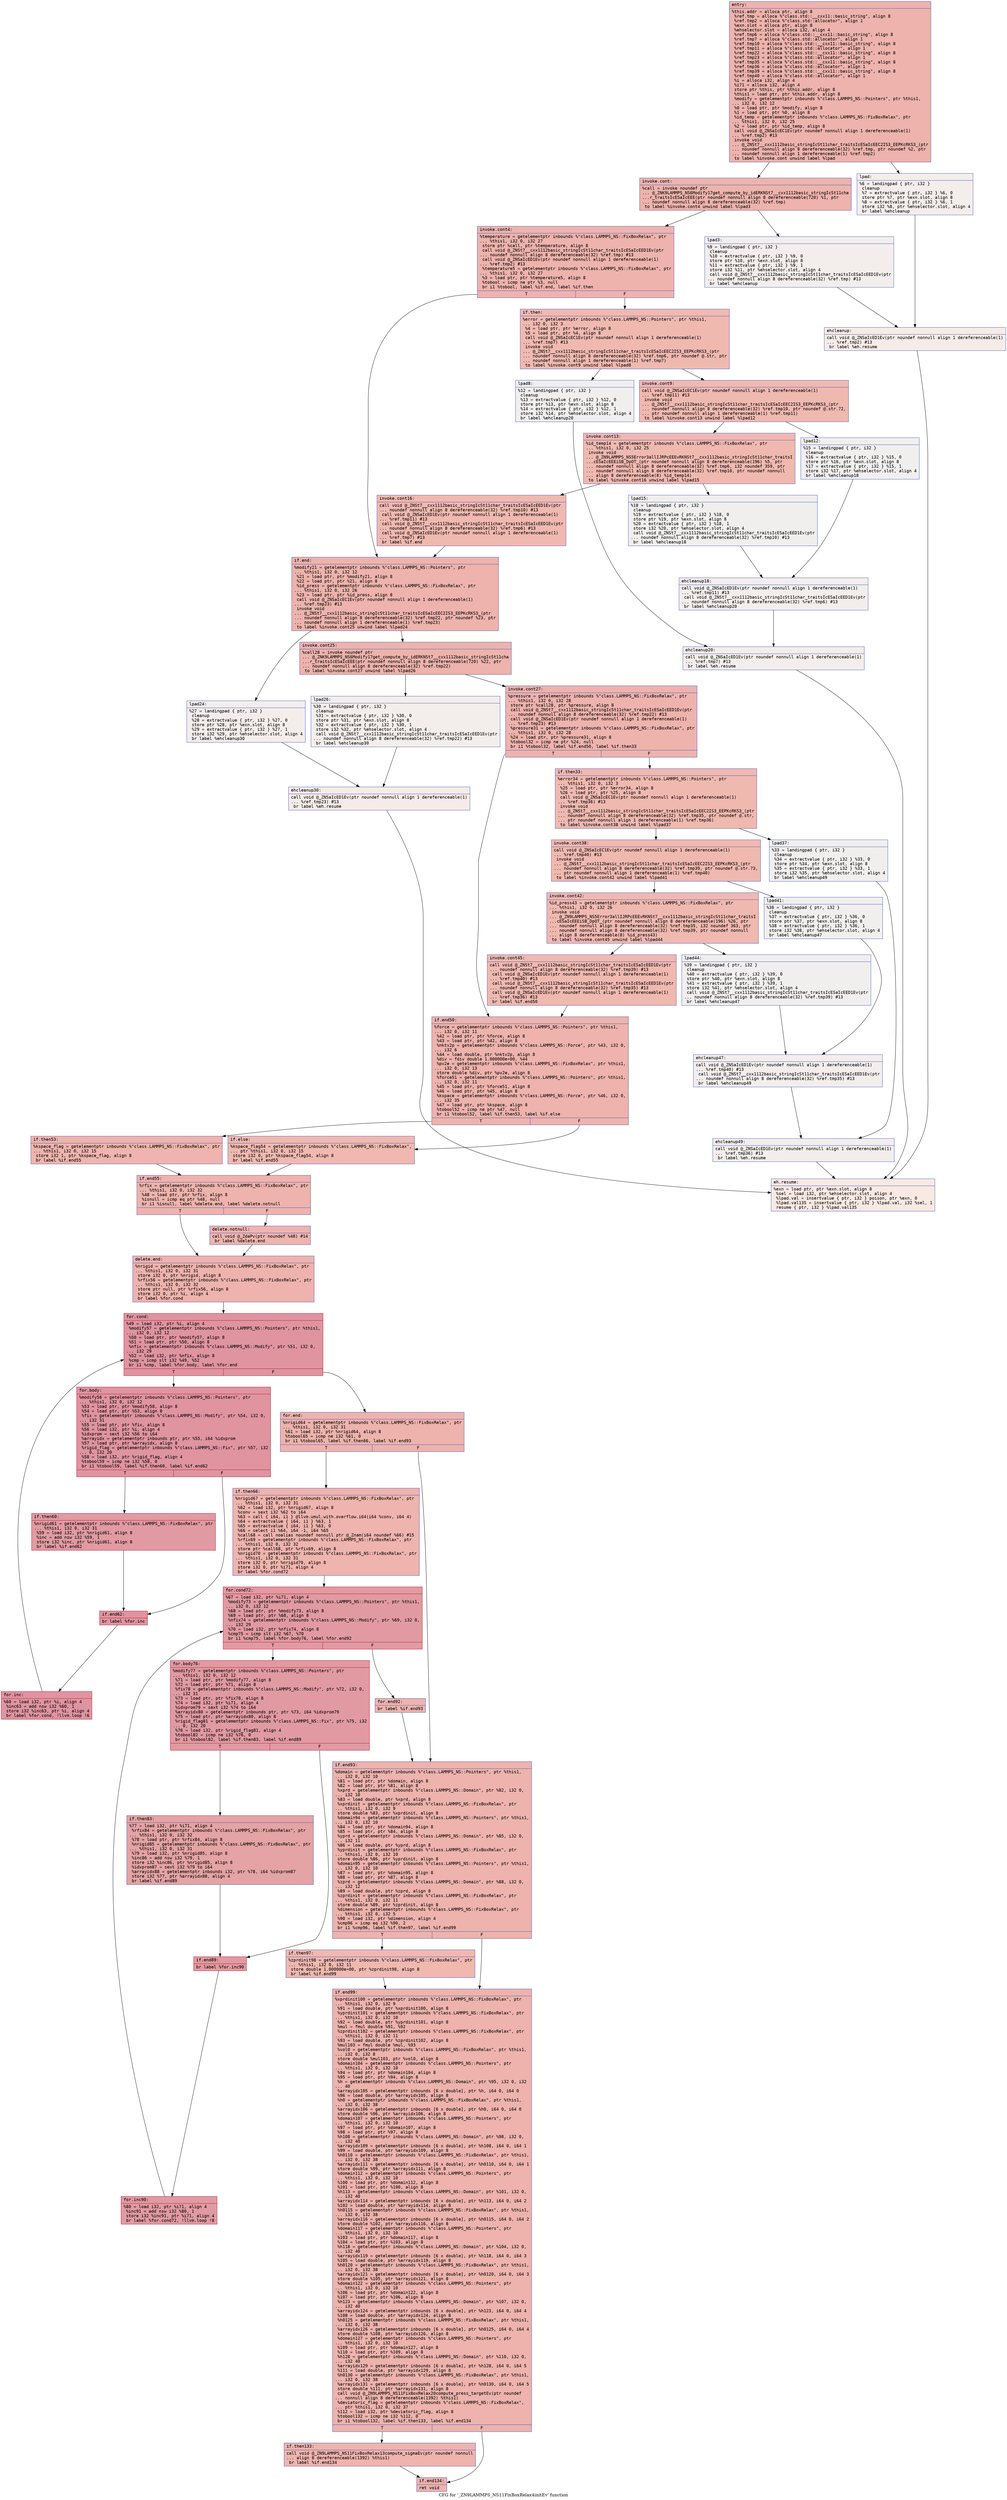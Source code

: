 digraph "CFG for '_ZN9LAMMPS_NS11FixBoxRelax4initEv' function" {
	label="CFG for '_ZN9LAMMPS_NS11FixBoxRelax4initEv' function";

	Node0x55810d7b2be0 [shape=record,color="#3d50c3ff", style=filled, fillcolor="#d6524470" fontname="Courier",label="{entry:\l|  %this.addr = alloca ptr, align 8\l  %ref.tmp = alloca %\"class.std::__cxx11::basic_string\", align 8\l  %ref.tmp2 = alloca %\"class.std::allocator\", align 1\l  %exn.slot = alloca ptr, align 8\l  %ehselector.slot = alloca i32, align 4\l  %ref.tmp6 = alloca %\"class.std::__cxx11::basic_string\", align 8\l  %ref.tmp7 = alloca %\"class.std::allocator\", align 1\l  %ref.tmp10 = alloca %\"class.std::__cxx11::basic_string\", align 8\l  %ref.tmp11 = alloca %\"class.std::allocator\", align 1\l  %ref.tmp22 = alloca %\"class.std::__cxx11::basic_string\", align 8\l  %ref.tmp23 = alloca %\"class.std::allocator\", align 1\l  %ref.tmp35 = alloca %\"class.std::__cxx11::basic_string\", align 8\l  %ref.tmp36 = alloca %\"class.std::allocator\", align 1\l  %ref.tmp39 = alloca %\"class.std::__cxx11::basic_string\", align 8\l  %ref.tmp40 = alloca %\"class.std::allocator\", align 1\l  %i = alloca i32, align 4\l  %i71 = alloca i32, align 4\l  store ptr %this, ptr %this.addr, align 8\l  %this1 = load ptr, ptr %this.addr, align 8\l  %modify = getelementptr inbounds %\"class.LAMMPS_NS::Pointers\", ptr %this1,\l... i32 0, i32 12\l  %0 = load ptr, ptr %modify, align 8\l  %1 = load ptr, ptr %0, align 8\l  %id_temp = getelementptr inbounds %\"class.LAMMPS_NS::FixBoxRelax\", ptr\l... %this1, i32 0, i32 25\l  %2 = load ptr, ptr %id_temp, align 8\l  call void @_ZNSaIcEC1Ev(ptr noundef nonnull align 1 dereferenceable(1)\l... %ref.tmp2) #13\l  invoke void\l... @_ZNSt7__cxx1112basic_stringIcSt11char_traitsIcESaIcEEC2IS3_EEPKcRKS3_(ptr\l... noundef nonnull align 8 dereferenceable(32) %ref.tmp, ptr noundef %2, ptr\l... noundef nonnull align 1 dereferenceable(1) %ref.tmp2)\l          to label %invoke.cont unwind label %lpad\l}"];
	Node0x55810d7b2be0 -> Node0x55810d7b3e50[tooltip="entry -> invoke.cont\nProbability 100.00%" ];
	Node0x55810d7b2be0 -> Node0x55810d7b3ed0[tooltip="entry -> lpad\nProbability 0.00%" ];
	Node0x55810d7b3e50 [shape=record,color="#3d50c3ff", style=filled, fillcolor="#d6524470" fontname="Courier",label="{invoke.cont:\l|  %call = invoke noundef ptr\l... @_ZNK9LAMMPS_NS6Modify17get_compute_by_idERKNSt7__cxx1112basic_stringIcSt11cha\l...r_traitsIcESaIcEEE(ptr noundef nonnull align 8 dereferenceable(720) %1, ptr\l... noundef nonnull align 8 dereferenceable(32) %ref.tmp)\l          to label %invoke.cont4 unwind label %lpad3\l}"];
	Node0x55810d7b3e50 -> Node0x55810d7b3e00[tooltip="invoke.cont -> invoke.cont4\nProbability 100.00%" ];
	Node0x55810d7b3e50 -> Node0x55810d7b32b0[tooltip="invoke.cont -> lpad3\nProbability 0.00%" ];
	Node0x55810d7b3e00 [shape=record,color="#3d50c3ff", style=filled, fillcolor="#d6524470" fontname="Courier",label="{invoke.cont4:\l|  %temperature = getelementptr inbounds %\"class.LAMMPS_NS::FixBoxRelax\", ptr\l... %this1, i32 0, i32 27\l  store ptr %call, ptr %temperature, align 8\l  call void @_ZNSt7__cxx1112basic_stringIcSt11char_traitsIcESaIcEED1Ev(ptr\l... noundef nonnull align 8 dereferenceable(32) %ref.tmp) #13\l  call void @_ZNSaIcED1Ev(ptr noundef nonnull align 1 dereferenceable(1)\l... %ref.tmp2) #13\l  %temperature5 = getelementptr inbounds %\"class.LAMMPS_NS::FixBoxRelax\", ptr\l... %this1, i32 0, i32 27\l  %3 = load ptr, ptr %temperature5, align 8\l  %tobool = icmp ne ptr %3, null\l  br i1 %tobool, label %if.end, label %if.then\l|{<s0>T|<s1>F}}"];
	Node0x55810d7b3e00:s0 -> Node0x55810d7b4b60[tooltip="invoke.cont4 -> if.end\nProbability 62.50%" ];
	Node0x55810d7b3e00:s1 -> Node0x55810d7b4bd0[tooltip="invoke.cont4 -> if.then\nProbability 37.50%" ];
	Node0x55810d7b4bd0 [shape=record,color="#3d50c3ff", style=filled, fillcolor="#de614d70" fontname="Courier",label="{if.then:\l|  %error = getelementptr inbounds %\"class.LAMMPS_NS::Pointers\", ptr %this1,\l... i32 0, i32 3\l  %4 = load ptr, ptr %error, align 8\l  %5 = load ptr, ptr %4, align 8\l  call void @_ZNSaIcEC1Ev(ptr noundef nonnull align 1 dereferenceable(1)\l... %ref.tmp7) #13\l  invoke void\l... @_ZNSt7__cxx1112basic_stringIcSt11char_traitsIcESaIcEEC2IS3_EEPKcRKS3_(ptr\l... noundef nonnull align 8 dereferenceable(32) %ref.tmp6, ptr noundef @.str, ptr\l... noundef nonnull align 1 dereferenceable(1) %ref.tmp7)\l          to label %invoke.cont9 unwind label %lpad8\l}"];
	Node0x55810d7b4bd0 -> Node0x55810d7b5050[tooltip="if.then -> invoke.cont9\nProbability 100.00%" ];
	Node0x55810d7b4bd0 -> Node0x55810d7b50d0[tooltip="if.then -> lpad8\nProbability 0.00%" ];
	Node0x55810d7b5050 [shape=record,color="#3d50c3ff", style=filled, fillcolor="#de614d70" fontname="Courier",label="{invoke.cont9:\l|  call void @_ZNSaIcEC1Ev(ptr noundef nonnull align 1 dereferenceable(1)\l... %ref.tmp11) #13\l  invoke void\l... @_ZNSt7__cxx1112basic_stringIcSt11char_traitsIcESaIcEEC2IS3_EEPKcRKS3_(ptr\l... noundef nonnull align 8 dereferenceable(32) %ref.tmp10, ptr noundef @.str.72,\l... ptr noundef nonnull align 1 dereferenceable(1) %ref.tmp11)\l          to label %invoke.cont13 unwind label %lpad12\l}"];
	Node0x55810d7b5050 -> Node0x55810d7b53f0[tooltip="invoke.cont9 -> invoke.cont13\nProbability 100.00%" ];
	Node0x55810d7b5050 -> Node0x55810d7b5440[tooltip="invoke.cont9 -> lpad12\nProbability 0.00%" ];
	Node0x55810d7b53f0 [shape=record,color="#3d50c3ff", style=filled, fillcolor="#de614d70" fontname="Courier",label="{invoke.cont13:\l|  %id_temp14 = getelementptr inbounds %\"class.LAMMPS_NS::FixBoxRelax\", ptr\l... %this1, i32 0, i32 25\l  invoke void\l... @_ZN9LAMMPS_NS5Error3allIJRPcEEEvRKNSt7__cxx1112basic_stringIcSt11char_traitsI\l...cESaIcEEEiSB_DpOT_(ptr noundef nonnull align 8 dereferenceable(196) %5, ptr\l... noundef nonnull align 8 dereferenceable(32) %ref.tmp6, i32 noundef 359, ptr\l... noundef nonnull align 8 dereferenceable(32) %ref.tmp10, ptr noundef nonnull\l... align 8 dereferenceable(8) %id_temp14)\l          to label %invoke.cont16 unwind label %lpad15\l}"];
	Node0x55810d7b53f0 -> Node0x55810d7b53a0[tooltip="invoke.cont13 -> invoke.cont16\nProbability 100.00%" ];
	Node0x55810d7b53f0 -> Node0x55810d7b5790[tooltip="invoke.cont13 -> lpad15\nProbability 0.00%" ];
	Node0x55810d7b53a0 [shape=record,color="#3d50c3ff", style=filled, fillcolor="#de614d70" fontname="Courier",label="{invoke.cont16:\l|  call void @_ZNSt7__cxx1112basic_stringIcSt11char_traitsIcESaIcEED1Ev(ptr\l... noundef nonnull align 8 dereferenceable(32) %ref.tmp10) #13\l  call void @_ZNSaIcED1Ev(ptr noundef nonnull align 1 dereferenceable(1)\l... %ref.tmp11) #13\l  call void @_ZNSt7__cxx1112basic_stringIcSt11char_traitsIcESaIcEED1Ev(ptr\l... noundef nonnull align 8 dereferenceable(32) %ref.tmp6) #13\l  call void @_ZNSaIcED1Ev(ptr noundef nonnull align 1 dereferenceable(1)\l... %ref.tmp7) #13\l  br label %if.end\l}"];
	Node0x55810d7b53a0 -> Node0x55810d7b4b60[tooltip="invoke.cont16 -> if.end\nProbability 100.00%" ];
	Node0x55810d7b3ed0 [shape=record,color="#3d50c3ff", style=filled, fillcolor="#e5d8d170" fontname="Courier",label="{lpad:\l|  %6 = landingpad \{ ptr, i32 \}\l          cleanup\l  %7 = extractvalue \{ ptr, i32 \} %6, 0\l  store ptr %7, ptr %exn.slot, align 8\l  %8 = extractvalue \{ ptr, i32 \} %6, 1\l  store i32 %8, ptr %ehselector.slot, align 4\l  br label %ehcleanup\l}"];
	Node0x55810d7b3ed0 -> Node0x55810d7b60d0[tooltip="lpad -> ehcleanup\nProbability 100.00%" ];
	Node0x55810d7b32b0 [shape=record,color="#3d50c3ff", style=filled, fillcolor="#e5d8d170" fontname="Courier",label="{lpad3:\l|  %9 = landingpad \{ ptr, i32 \}\l          cleanup\l  %10 = extractvalue \{ ptr, i32 \} %9, 0\l  store ptr %10, ptr %exn.slot, align 8\l  %11 = extractvalue \{ ptr, i32 \} %9, 1\l  store i32 %11, ptr %ehselector.slot, align 4\l  call void @_ZNSt7__cxx1112basic_stringIcSt11char_traitsIcESaIcEED1Ev(ptr\l... noundef nonnull align 8 dereferenceable(32) %ref.tmp) #13\l  br label %ehcleanup\l}"];
	Node0x55810d7b32b0 -> Node0x55810d7b60d0[tooltip="lpad3 -> ehcleanup\nProbability 100.00%" ];
	Node0x55810d7b60d0 [shape=record,color="#3d50c3ff", style=filled, fillcolor="#ead5c970" fontname="Courier",label="{ehcleanup:\l|  call void @_ZNSaIcED1Ev(ptr noundef nonnull align 1 dereferenceable(1)\l... %ref.tmp2) #13\l  br label %eh.resume\l}"];
	Node0x55810d7b60d0 -> Node0x55810d7b6680[tooltip="ehcleanup -> eh.resume\nProbability 100.00%" ];
	Node0x55810d7b50d0 [shape=record,color="#3d50c3ff", style=filled, fillcolor="#e0dbd870" fontname="Courier",label="{lpad8:\l|  %12 = landingpad \{ ptr, i32 \}\l          cleanup\l  %13 = extractvalue \{ ptr, i32 \} %12, 0\l  store ptr %13, ptr %exn.slot, align 8\l  %14 = extractvalue \{ ptr, i32 \} %12, 1\l  store i32 %14, ptr %ehselector.slot, align 4\l  br label %ehcleanup20\l}"];
	Node0x55810d7b50d0 -> Node0x55810d7b69d0[tooltip="lpad8 -> ehcleanup20\nProbability 100.00%" ];
	Node0x55810d7b5440 [shape=record,color="#3d50c3ff", style=filled, fillcolor="#e0dbd870" fontname="Courier",label="{lpad12:\l|  %15 = landingpad \{ ptr, i32 \}\l          cleanup\l  %16 = extractvalue \{ ptr, i32 \} %15, 0\l  store ptr %16, ptr %exn.slot, align 8\l  %17 = extractvalue \{ ptr, i32 \} %15, 1\l  store i32 %17, ptr %ehselector.slot, align 4\l  br label %ehcleanup18\l}"];
	Node0x55810d7b5440 -> Node0x55810d7b6d40[tooltip="lpad12 -> ehcleanup18\nProbability 100.00%" ];
	Node0x55810d7b5790 [shape=record,color="#3d50c3ff", style=filled, fillcolor="#e0dbd870" fontname="Courier",label="{lpad15:\l|  %18 = landingpad \{ ptr, i32 \}\l          cleanup\l  %19 = extractvalue \{ ptr, i32 \} %18, 0\l  store ptr %19, ptr %exn.slot, align 8\l  %20 = extractvalue \{ ptr, i32 \} %18, 1\l  store i32 %20, ptr %ehselector.slot, align 4\l  call void @_ZNSt7__cxx1112basic_stringIcSt11char_traitsIcESaIcEED1Ev(ptr\l... noundef nonnull align 8 dereferenceable(32) %ref.tmp10) #13\l  br label %ehcleanup18\l}"];
	Node0x55810d7b5790 -> Node0x55810d7b6d40[tooltip="lpad15 -> ehcleanup18\nProbability 100.00%" ];
	Node0x55810d7b6d40 [shape=record,color="#3d50c3ff", style=filled, fillcolor="#e3d9d370" fontname="Courier",label="{ehcleanup18:\l|  call void @_ZNSaIcED1Ev(ptr noundef nonnull align 1 dereferenceable(1)\l... %ref.tmp11) #13\l  call void @_ZNSt7__cxx1112basic_stringIcSt11char_traitsIcESaIcEED1Ev(ptr\l... noundef nonnull align 8 dereferenceable(32) %ref.tmp6) #13\l  br label %ehcleanup20\l}"];
	Node0x55810d7b6d40 -> Node0x55810d7b69d0[tooltip="ehcleanup18 -> ehcleanup20\nProbability 100.00%" ];
	Node0x55810d7b69d0 [shape=record,color="#3d50c3ff", style=filled, fillcolor="#e5d8d170" fontname="Courier",label="{ehcleanup20:\l|  call void @_ZNSaIcED1Ev(ptr noundef nonnull align 1 dereferenceable(1)\l... %ref.tmp7) #13\l  br label %eh.resume\l}"];
	Node0x55810d7b69d0 -> Node0x55810d7b6680[tooltip="ehcleanup20 -> eh.resume\nProbability 100.00%" ];
	Node0x55810d7b4b60 [shape=record,color="#3d50c3ff", style=filled, fillcolor="#d6524470" fontname="Courier",label="{if.end:\l|  %modify21 = getelementptr inbounds %\"class.LAMMPS_NS::Pointers\", ptr\l... %this1, i32 0, i32 12\l  %21 = load ptr, ptr %modify21, align 8\l  %22 = load ptr, ptr %21, align 8\l  %id_press = getelementptr inbounds %\"class.LAMMPS_NS::FixBoxRelax\", ptr\l... %this1, i32 0, i32 26\l  %23 = load ptr, ptr %id_press, align 8\l  call void @_ZNSaIcEC1Ev(ptr noundef nonnull align 1 dereferenceable(1)\l... %ref.tmp23) #13\l  invoke void\l... @_ZNSt7__cxx1112basic_stringIcSt11char_traitsIcESaIcEEC2IS3_EEPKcRKS3_(ptr\l... noundef nonnull align 8 dereferenceable(32) %ref.tmp22, ptr noundef %23, ptr\l... noundef nonnull align 1 dereferenceable(1) %ref.tmp23)\l          to label %invoke.cont25 unwind label %lpad24\l}"];
	Node0x55810d7b4b60 -> Node0x55810d7b7af0[tooltip="if.end -> invoke.cont25\nProbability 100.00%" ];
	Node0x55810d7b4b60 -> Node0x55810d7b7b70[tooltip="if.end -> lpad24\nProbability 0.00%" ];
	Node0x55810d7b7af0 [shape=record,color="#3d50c3ff", style=filled, fillcolor="#d6524470" fontname="Courier",label="{invoke.cont25:\l|  %call28 = invoke noundef ptr\l... @_ZNK9LAMMPS_NS6Modify17get_compute_by_idERKNSt7__cxx1112basic_stringIcSt11cha\l...r_traitsIcESaIcEEE(ptr noundef nonnull align 8 dereferenceable(720) %22, ptr\l... noundef nonnull align 8 dereferenceable(32) %ref.tmp22)\l          to label %invoke.cont27 unwind label %lpad26\l}"];
	Node0x55810d7b7af0 -> Node0x55810d7b7aa0[tooltip="invoke.cont25 -> invoke.cont27\nProbability 100.00%" ];
	Node0x55810d7b7af0 -> Node0x55810d7b8430[tooltip="invoke.cont25 -> lpad26\nProbability 0.00%" ];
	Node0x55810d7b7aa0 [shape=record,color="#3d50c3ff", style=filled, fillcolor="#d6524470" fontname="Courier",label="{invoke.cont27:\l|  %pressure = getelementptr inbounds %\"class.LAMMPS_NS::FixBoxRelax\", ptr\l... %this1, i32 0, i32 28\l  store ptr %call28, ptr %pressure, align 8\l  call void @_ZNSt7__cxx1112basic_stringIcSt11char_traitsIcESaIcEED1Ev(ptr\l... noundef nonnull align 8 dereferenceable(32) %ref.tmp22) #13\l  call void @_ZNSaIcED1Ev(ptr noundef nonnull align 1 dereferenceable(1)\l... %ref.tmp23) #13\l  %pressure31 = getelementptr inbounds %\"class.LAMMPS_NS::FixBoxRelax\", ptr\l... %this1, i32 0, i32 28\l  %24 = load ptr, ptr %pressure31, align 8\l  %tobool32 = icmp ne ptr %24, null\l  br i1 %tobool32, label %if.end50, label %if.then33\l|{<s0>T|<s1>F}}"];
	Node0x55810d7b7aa0:s0 -> Node0x55810d7b8c40[tooltip="invoke.cont27 -> if.end50\nProbability 62.50%" ];
	Node0x55810d7b7aa0:s1 -> Node0x55810d7b8cc0[tooltip="invoke.cont27 -> if.then33\nProbability 37.50%" ];
	Node0x55810d7b8cc0 [shape=record,color="#3d50c3ff", style=filled, fillcolor="#de614d70" fontname="Courier",label="{if.then33:\l|  %error34 = getelementptr inbounds %\"class.LAMMPS_NS::Pointers\", ptr\l... %this1, i32 0, i32 3\l  %25 = load ptr, ptr %error34, align 8\l  %26 = load ptr, ptr %25, align 8\l  call void @_ZNSaIcEC1Ev(ptr noundef nonnull align 1 dereferenceable(1)\l... %ref.tmp36) #13\l  invoke void\l... @_ZNSt7__cxx1112basic_stringIcSt11char_traitsIcESaIcEEC2IS3_EEPKcRKS3_(ptr\l... noundef nonnull align 8 dereferenceable(32) %ref.tmp35, ptr noundef @.str,\l... ptr noundef nonnull align 1 dereferenceable(1) %ref.tmp36)\l          to label %invoke.cont38 unwind label %lpad37\l}"];
	Node0x55810d7b8cc0 -> Node0x55810d7b9130[tooltip="if.then33 -> invoke.cont38\nProbability 100.00%" ];
	Node0x55810d7b8cc0 -> Node0x55810d7b91b0[tooltip="if.then33 -> lpad37\nProbability 0.00%" ];
	Node0x55810d7b9130 [shape=record,color="#3d50c3ff", style=filled, fillcolor="#de614d70" fontname="Courier",label="{invoke.cont38:\l|  call void @_ZNSaIcEC1Ev(ptr noundef nonnull align 1 dereferenceable(1)\l... %ref.tmp40) #13\l  invoke void\l... @_ZNSt7__cxx1112basic_stringIcSt11char_traitsIcESaIcEEC2IS3_EEPKcRKS3_(ptr\l... noundef nonnull align 8 dereferenceable(32) %ref.tmp39, ptr noundef @.str.73,\l... ptr noundef nonnull align 1 dereferenceable(1) %ref.tmp40)\l          to label %invoke.cont42 unwind label %lpad41\l}"];
	Node0x55810d7b9130 -> Node0x55810d7b9530[tooltip="invoke.cont38 -> invoke.cont42\nProbability 100.00%" ];
	Node0x55810d7b9130 -> Node0x55810d7b9580[tooltip="invoke.cont38 -> lpad41\nProbability 0.00%" ];
	Node0x55810d7b9530 [shape=record,color="#3d50c3ff", style=filled, fillcolor="#de614d70" fontname="Courier",label="{invoke.cont42:\l|  %id_press43 = getelementptr inbounds %\"class.LAMMPS_NS::FixBoxRelax\", ptr\l... %this1, i32 0, i32 26\l  invoke void\l... @_ZN9LAMMPS_NS5Error3allIJRPcEEEvRKNSt7__cxx1112basic_stringIcSt11char_traitsI\l...cESaIcEEEiSB_DpOT_(ptr noundef nonnull align 8 dereferenceable(196) %26, ptr\l... noundef nonnull align 8 dereferenceable(32) %ref.tmp35, i32 noundef 363, ptr\l... noundef nonnull align 8 dereferenceable(32) %ref.tmp39, ptr noundef nonnull\l... align 8 dereferenceable(8) %id_press43)\l          to label %invoke.cont45 unwind label %lpad44\l}"];
	Node0x55810d7b9530 -> Node0x55810d7b94e0[tooltip="invoke.cont42 -> invoke.cont45\nProbability 100.00%" ];
	Node0x55810d7b9530 -> Node0x55810d7b9930[tooltip="invoke.cont42 -> lpad44\nProbability 0.00%" ];
	Node0x55810d7b94e0 [shape=record,color="#3d50c3ff", style=filled, fillcolor="#de614d70" fontname="Courier",label="{invoke.cont45:\l|  call void @_ZNSt7__cxx1112basic_stringIcSt11char_traitsIcESaIcEED1Ev(ptr\l... noundef nonnull align 8 dereferenceable(32) %ref.tmp39) #13\l  call void @_ZNSaIcED1Ev(ptr noundef nonnull align 1 dereferenceable(1)\l... %ref.tmp40) #13\l  call void @_ZNSt7__cxx1112basic_stringIcSt11char_traitsIcESaIcEED1Ev(ptr\l... noundef nonnull align 8 dereferenceable(32) %ref.tmp35) #13\l  call void @_ZNSaIcED1Ev(ptr noundef nonnull align 1 dereferenceable(1)\l... %ref.tmp36) #13\l  br label %if.end50\l}"];
	Node0x55810d7b94e0 -> Node0x55810d7b8c40[tooltip="invoke.cont45 -> if.end50\nProbability 100.00%" ];
	Node0x55810d7b7b70 [shape=record,color="#3d50c3ff", style=filled, fillcolor="#e5d8d170" fontname="Courier",label="{lpad24:\l|  %27 = landingpad \{ ptr, i32 \}\l          cleanup\l  %28 = extractvalue \{ ptr, i32 \} %27, 0\l  store ptr %28, ptr %exn.slot, align 8\l  %29 = extractvalue \{ ptr, i32 \} %27, 1\l  store i32 %29, ptr %ehselector.slot, align 4\l  br label %ehcleanup30\l}"];
	Node0x55810d7b7b70 -> Node0x55810d7ba260[tooltip="lpad24 -> ehcleanup30\nProbability 100.00%" ];
	Node0x55810d7b8430 [shape=record,color="#3d50c3ff", style=filled, fillcolor="#e5d8d170" fontname="Courier",label="{lpad26:\l|  %30 = landingpad \{ ptr, i32 \}\l          cleanup\l  %31 = extractvalue \{ ptr, i32 \} %30, 0\l  store ptr %31, ptr %exn.slot, align 8\l  %32 = extractvalue \{ ptr, i32 \} %30, 1\l  store i32 %32, ptr %ehselector.slot, align 4\l  call void @_ZNSt7__cxx1112basic_stringIcSt11char_traitsIcESaIcEED1Ev(ptr\l... noundef nonnull align 8 dereferenceable(32) %ref.tmp22) #13\l  br label %ehcleanup30\l}"];
	Node0x55810d7b8430 -> Node0x55810d7ba260[tooltip="lpad26 -> ehcleanup30\nProbability 100.00%" ];
	Node0x55810d7ba260 [shape=record,color="#3d50c3ff", style=filled, fillcolor="#ead5c970" fontname="Courier",label="{ehcleanup30:\l|  call void @_ZNSaIcED1Ev(ptr noundef nonnull align 1 dereferenceable(1)\l... %ref.tmp23) #13\l  br label %eh.resume\l}"];
	Node0x55810d7ba260 -> Node0x55810d7b6680[tooltip="ehcleanup30 -> eh.resume\nProbability 100.00%" ];
	Node0x55810d7b91b0 [shape=record,color="#3d50c3ff", style=filled, fillcolor="#e0dbd870" fontname="Courier",label="{lpad37:\l|  %33 = landingpad \{ ptr, i32 \}\l          cleanup\l  %34 = extractvalue \{ ptr, i32 \} %33, 0\l  store ptr %34, ptr %exn.slot, align 8\l  %35 = extractvalue \{ ptr, i32 \} %33, 1\l  store i32 %35, ptr %ehselector.slot, align 4\l  br label %ehcleanup49\l}"];
	Node0x55810d7b91b0 -> Node0x55810d7baae0[tooltip="lpad37 -> ehcleanup49\nProbability 100.00%" ];
	Node0x55810d7b9580 [shape=record,color="#3d50c3ff", style=filled, fillcolor="#e0dbd870" fontname="Courier",label="{lpad41:\l|  %36 = landingpad \{ ptr, i32 \}\l          cleanup\l  %37 = extractvalue \{ ptr, i32 \} %36, 0\l  store ptr %37, ptr %exn.slot, align 8\l  %38 = extractvalue \{ ptr, i32 \} %36, 1\l  store i32 %38, ptr %ehselector.slot, align 4\l  br label %ehcleanup47\l}"];
	Node0x55810d7b9580 -> Node0x55810d7bae50[tooltip="lpad41 -> ehcleanup47\nProbability 100.00%" ];
	Node0x55810d7b9930 [shape=record,color="#3d50c3ff", style=filled, fillcolor="#e0dbd870" fontname="Courier",label="{lpad44:\l|  %39 = landingpad \{ ptr, i32 \}\l          cleanup\l  %40 = extractvalue \{ ptr, i32 \} %39, 0\l  store ptr %40, ptr %exn.slot, align 8\l  %41 = extractvalue \{ ptr, i32 \} %39, 1\l  store i32 %41, ptr %ehselector.slot, align 4\l  call void @_ZNSt7__cxx1112basic_stringIcSt11char_traitsIcESaIcEED1Ev(ptr\l... noundef nonnull align 8 dereferenceable(32) %ref.tmp39) #13\l  br label %ehcleanup47\l}"];
	Node0x55810d7b9930 -> Node0x55810d7bae50[tooltip="lpad44 -> ehcleanup47\nProbability 100.00%" ];
	Node0x55810d7bae50 [shape=record,color="#3d50c3ff", style=filled, fillcolor="#e3d9d370" fontname="Courier",label="{ehcleanup47:\l|  call void @_ZNSaIcED1Ev(ptr noundef nonnull align 1 dereferenceable(1)\l... %ref.tmp40) #13\l  call void @_ZNSt7__cxx1112basic_stringIcSt11char_traitsIcESaIcEED1Ev(ptr\l... noundef nonnull align 8 dereferenceable(32) %ref.tmp35) #13\l  br label %ehcleanup49\l}"];
	Node0x55810d7bae50 -> Node0x55810d7baae0[tooltip="ehcleanup47 -> ehcleanup49\nProbability 100.00%" ];
	Node0x55810d7baae0 [shape=record,color="#3d50c3ff", style=filled, fillcolor="#e5d8d170" fontname="Courier",label="{ehcleanup49:\l|  call void @_ZNSaIcED1Ev(ptr noundef nonnull align 1 dereferenceable(1)\l... %ref.tmp36) #13\l  br label %eh.resume\l}"];
	Node0x55810d7baae0 -> Node0x55810d7b6680[tooltip="ehcleanup49 -> eh.resume\nProbability 100.00%" ];
	Node0x55810d7b8c40 [shape=record,color="#3d50c3ff", style=filled, fillcolor="#d6524470" fontname="Courier",label="{if.end50:\l|  %force = getelementptr inbounds %\"class.LAMMPS_NS::Pointers\", ptr %this1,\l... i32 0, i32 11\l  %42 = load ptr, ptr %force, align 8\l  %43 = load ptr, ptr %42, align 8\l  %nktv2p = getelementptr inbounds %\"class.LAMMPS_NS::Force\", ptr %43, i32 0,\l... i32 6\l  %44 = load double, ptr %nktv2p, align 8\l  %div = fdiv double 1.000000e+00, %44\l  %pv2e = getelementptr inbounds %\"class.LAMMPS_NS::FixBoxRelax\", ptr %this1,\l... i32 0, i32 13\l  store double %div, ptr %pv2e, align 8\l  %force51 = getelementptr inbounds %\"class.LAMMPS_NS::Pointers\", ptr %this1,\l... i32 0, i32 11\l  %45 = load ptr, ptr %force51, align 8\l  %46 = load ptr, ptr %45, align 8\l  %kspace = getelementptr inbounds %\"class.LAMMPS_NS::Force\", ptr %46, i32 0,\l... i32 35\l  %47 = load ptr, ptr %kspace, align 8\l  %tobool52 = icmp ne ptr %47, null\l  br i1 %tobool52, label %if.then53, label %if.else\l|{<s0>T|<s1>F}}"];
	Node0x55810d7b8c40:s0 -> Node0x55810d7bc9d0[tooltip="if.end50 -> if.then53\nProbability 62.50%" ];
	Node0x55810d7b8c40:s1 -> Node0x55810d7bca50[tooltip="if.end50 -> if.else\nProbability 37.50%" ];
	Node0x55810d7bc9d0 [shape=record,color="#3d50c3ff", style=filled, fillcolor="#d8564670" fontname="Courier",label="{if.then53:\l|  %kspace_flag = getelementptr inbounds %\"class.LAMMPS_NS::FixBoxRelax\", ptr\l... %this1, i32 0, i32 15\l  store i32 1, ptr %kspace_flag, align 8\l  br label %if.end55\l}"];
	Node0x55810d7bc9d0 -> Node0x55810d7bcd30[tooltip="if.then53 -> if.end55\nProbability 100.00%" ];
	Node0x55810d7bca50 [shape=record,color="#3d50c3ff", style=filled, fillcolor="#de614d70" fontname="Courier",label="{if.else:\l|  %kspace_flag54 = getelementptr inbounds %\"class.LAMMPS_NS::FixBoxRelax\",\l... ptr %this1, i32 0, i32 15\l  store i32 0, ptr %kspace_flag54, align 8\l  br label %if.end55\l}"];
	Node0x55810d7bca50 -> Node0x55810d7bcd30[tooltip="if.else -> if.end55\nProbability 100.00%" ];
	Node0x55810d7bcd30 [shape=record,color="#3d50c3ff", style=filled, fillcolor="#d6524470" fontname="Courier",label="{if.end55:\l|  %rfix = getelementptr inbounds %\"class.LAMMPS_NS::FixBoxRelax\", ptr\l... %this1, i32 0, i32 32\l  %48 = load ptr, ptr %rfix, align 8\l  %isnull = icmp eq ptr %48, null\l  br i1 %isnull, label %delete.end, label %delete.notnull\l|{<s0>T|<s1>F}}"];
	Node0x55810d7bcd30:s0 -> Node0x55810d7bd230[tooltip="if.end55 -> delete.end\nProbability 37.50%" ];
	Node0x55810d7bcd30:s1 -> Node0x55810d7bd2b0[tooltip="if.end55 -> delete.notnull\nProbability 62.50%" ];
	Node0x55810d7bd2b0 [shape=record,color="#3d50c3ff", style=filled, fillcolor="#d8564670" fontname="Courier",label="{delete.notnull:\l|  call void @_ZdaPv(ptr noundef %48) #14\l  br label %delete.end\l}"];
	Node0x55810d7bd2b0 -> Node0x55810d7bd230[tooltip="delete.notnull -> delete.end\nProbability 100.00%" ];
	Node0x55810d7bd230 [shape=record,color="#3d50c3ff", style=filled, fillcolor="#d6524470" fontname="Courier",label="{delete.end:\l|  %nrigid = getelementptr inbounds %\"class.LAMMPS_NS::FixBoxRelax\", ptr\l... %this1, i32 0, i32 31\l  store i32 0, ptr %nrigid, align 8\l  %rfix56 = getelementptr inbounds %\"class.LAMMPS_NS::FixBoxRelax\", ptr\l... %this1, i32 0, i32 32\l  store ptr null, ptr %rfix56, align 8\l  store i32 0, ptr %i, align 4\l  br label %for.cond\l}"];
	Node0x55810d7bd230 -> Node0x55810d7bd900[tooltip="delete.end -> for.cond\nProbability 100.00%" ];
	Node0x55810d7bd900 [shape=record,color="#b70d28ff", style=filled, fillcolor="#b70d2870" fontname="Courier",label="{for.cond:\l|  %49 = load i32, ptr %i, align 4\l  %modify57 = getelementptr inbounds %\"class.LAMMPS_NS::Pointers\", ptr %this1,\l... i32 0, i32 12\l  %50 = load ptr, ptr %modify57, align 8\l  %51 = load ptr, ptr %50, align 8\l  %nfix = getelementptr inbounds %\"class.LAMMPS_NS::Modify\", ptr %51, i32 0,\l... i32 29\l  %52 = load i32, ptr %nfix, align 8\l  %cmp = icmp slt i32 %49, %52\l  br i1 %cmp, label %for.body, label %for.end\l|{<s0>T|<s1>F}}"];
	Node0x55810d7bd900:s0 -> Node0x55810d7bde70[tooltip="for.cond -> for.body\nProbability 96.88%" ];
	Node0x55810d7bd900:s1 -> Node0x55810d7bdef0[tooltip="for.cond -> for.end\nProbability 3.12%" ];
	Node0x55810d7bde70 [shape=record,color="#b70d28ff", style=filled, fillcolor="#b70d2870" fontname="Courier",label="{for.body:\l|  %modify58 = getelementptr inbounds %\"class.LAMMPS_NS::Pointers\", ptr\l... %this1, i32 0, i32 12\l  %53 = load ptr, ptr %modify58, align 8\l  %54 = load ptr, ptr %53, align 8\l  %fix = getelementptr inbounds %\"class.LAMMPS_NS::Modify\", ptr %54, i32 0,\l... i32 31\l  %55 = load ptr, ptr %fix, align 8\l  %56 = load i32, ptr %i, align 4\l  %idxprom = sext i32 %56 to i64\l  %arrayidx = getelementptr inbounds ptr, ptr %55, i64 %idxprom\l  %57 = load ptr, ptr %arrayidx, align 8\l  %rigid_flag = getelementptr inbounds %\"class.LAMMPS_NS::Fix\", ptr %57, i32\l... 0, i32 20\l  %58 = load i32, ptr %rigid_flag, align 4\l  %tobool59 = icmp ne i32 %58, 0\l  br i1 %tobool59, label %if.then60, label %if.end62\l|{<s0>T|<s1>F}}"];
	Node0x55810d7bde70:s0 -> Node0x55810d7b7e10[tooltip="for.body -> if.then60\nProbability 62.50%" ];
	Node0x55810d7bde70:s1 -> Node0x55810d7b7e90[tooltip="for.body -> if.end62\nProbability 37.50%" ];
	Node0x55810d7b7e10 [shape=record,color="#b70d28ff", style=filled, fillcolor="#bb1b2c70" fontname="Courier",label="{if.then60:\l|  %nrigid61 = getelementptr inbounds %\"class.LAMMPS_NS::FixBoxRelax\", ptr\l... %this1, i32 0, i32 31\l  %59 = load i32, ptr %nrigid61, align 8\l  %inc = add nsw i32 %59, 1\l  store i32 %inc, ptr %nrigid61, align 8\l  br label %if.end62\l}"];
	Node0x55810d7b7e10 -> Node0x55810d7b7e90[tooltip="if.then60 -> if.end62\nProbability 100.00%" ];
	Node0x55810d7b7e90 [shape=record,color="#b70d28ff", style=filled, fillcolor="#b70d2870" fontname="Courier",label="{if.end62:\l|  br label %for.inc\l}"];
	Node0x55810d7b7e90 -> Node0x55810d7b82f0[tooltip="if.end62 -> for.inc\nProbability 100.00%" ];
	Node0x55810d7b82f0 [shape=record,color="#b70d28ff", style=filled, fillcolor="#b70d2870" fontname="Courier",label="{for.inc:\l|  %60 = load i32, ptr %i, align 4\l  %inc63 = add nsw i32 %60, 1\l  store i32 %inc63, ptr %i, align 4\l  br label %for.cond, !llvm.loop !6\l}"];
	Node0x55810d7b82f0 -> Node0x55810d7bd900[tooltip="for.inc -> for.cond\nProbability 100.00%" ];
	Node0x55810d7bdef0 [shape=record,color="#3d50c3ff", style=filled, fillcolor="#d6524470" fontname="Courier",label="{for.end:\l|  %nrigid64 = getelementptr inbounds %\"class.LAMMPS_NS::FixBoxRelax\", ptr\l... %this1, i32 0, i32 31\l  %61 = load i32, ptr %nrigid64, align 8\l  %tobool65 = icmp ne i32 %61, 0\l  br i1 %tobool65, label %if.then66, label %if.end93\l|{<s0>T|<s1>F}}"];
	Node0x55810d7bdef0:s0 -> Node0x55810d7bf970[tooltip="for.end -> if.then66\nProbability 62.50%" ];
	Node0x55810d7bdef0:s1 -> Node0x55810d7bf9f0[tooltip="for.end -> if.end93\nProbability 37.50%" ];
	Node0x55810d7bf970 [shape=record,color="#3d50c3ff", style=filled, fillcolor="#d8564670" fontname="Courier",label="{if.then66:\l|  %nrigid67 = getelementptr inbounds %\"class.LAMMPS_NS::FixBoxRelax\", ptr\l... %this1, i32 0, i32 31\l  %62 = load i32, ptr %nrigid67, align 8\l  %conv = sext i32 %62 to i64\l  %63 = call \{ i64, i1 \} @llvm.umul.with.overflow.i64(i64 %conv, i64 4)\l  %64 = extractvalue \{ i64, i1 \} %63, 1\l  %65 = extractvalue \{ i64, i1 \} %63, 0\l  %66 = select i1 %64, i64 -1, i64 %65\l  %call68 = call noalias noundef nonnull ptr @_Znam(i64 noundef %66) #15\l  %rfix69 = getelementptr inbounds %\"class.LAMMPS_NS::FixBoxRelax\", ptr\l... %this1, i32 0, i32 32\l  store ptr %call68, ptr %rfix69, align 8\l  %nrigid70 = getelementptr inbounds %\"class.LAMMPS_NS::FixBoxRelax\", ptr\l... %this1, i32 0, i32 31\l  store i32 0, ptr %nrigid70, align 8\l  store i32 0, ptr %i71, align 4\l  br label %for.cond72\l}"];
	Node0x55810d7bf970 -> Node0x55810d7c0670[tooltip="if.then66 -> for.cond72\nProbability 100.00%" ];
	Node0x55810d7c0670 [shape=record,color="#b70d28ff", style=filled, fillcolor="#bb1b2c70" fontname="Courier",label="{for.cond72:\l|  %67 = load i32, ptr %i71, align 4\l  %modify73 = getelementptr inbounds %\"class.LAMMPS_NS::Pointers\", ptr %this1,\l... i32 0, i32 12\l  %68 = load ptr, ptr %modify73, align 8\l  %69 = load ptr, ptr %68, align 8\l  %nfix74 = getelementptr inbounds %\"class.LAMMPS_NS::Modify\", ptr %69, i32 0,\l... i32 29\l  %70 = load i32, ptr %nfix74, align 8\l  %cmp75 = icmp slt i32 %67, %70\l  br i1 %cmp75, label %for.body76, label %for.end92\l|{<s0>T|<s1>F}}"];
	Node0x55810d7c0670:s0 -> Node0x55810d7c0c40[tooltip="for.cond72 -> for.body76\nProbability 96.88%" ];
	Node0x55810d7c0670:s1 -> Node0x55810d7c0cc0[tooltip="for.cond72 -> for.end92\nProbability 3.12%" ];
	Node0x55810d7c0c40 [shape=record,color="#b70d28ff", style=filled, fillcolor="#bb1b2c70" fontname="Courier",label="{for.body76:\l|  %modify77 = getelementptr inbounds %\"class.LAMMPS_NS::Pointers\", ptr\l... %this1, i32 0, i32 12\l  %71 = load ptr, ptr %modify77, align 8\l  %72 = load ptr, ptr %71, align 8\l  %fix78 = getelementptr inbounds %\"class.LAMMPS_NS::Modify\", ptr %72, i32 0,\l... i32 31\l  %73 = load ptr, ptr %fix78, align 8\l  %74 = load i32, ptr %i71, align 4\l  %idxprom79 = sext i32 %74 to i64\l  %arrayidx80 = getelementptr inbounds ptr, ptr %73, i64 %idxprom79\l  %75 = load ptr, ptr %arrayidx80, align 8\l  %rigid_flag81 = getelementptr inbounds %\"class.LAMMPS_NS::Fix\", ptr %75, i32\l... 0, i32 20\l  %76 = load i32, ptr %rigid_flag81, align 4\l  %tobool82 = icmp ne i32 %76, 0\l  br i1 %tobool82, label %if.then83, label %if.end89\l|{<s0>T|<s1>F}}"];
	Node0x55810d7c0c40:s0 -> Node0x55810d7c1640[tooltip="for.body76 -> if.then83\nProbability 62.50%" ];
	Node0x55810d7c0c40:s1 -> Node0x55810d7c16c0[tooltip="for.body76 -> if.end89\nProbability 37.50%" ];
	Node0x55810d7c1640 [shape=record,color="#3d50c3ff", style=filled, fillcolor="#c32e3170" fontname="Courier",label="{if.then83:\l|  %77 = load i32, ptr %i71, align 4\l  %rfix84 = getelementptr inbounds %\"class.LAMMPS_NS::FixBoxRelax\", ptr\l... %this1, i32 0, i32 32\l  %78 = load ptr, ptr %rfix84, align 8\l  %nrigid85 = getelementptr inbounds %\"class.LAMMPS_NS::FixBoxRelax\", ptr\l... %this1, i32 0, i32 31\l  %79 = load i32, ptr %nrigid85, align 8\l  %inc86 = add nsw i32 %79, 1\l  store i32 %inc86, ptr %nrigid85, align 8\l  %idxprom87 = sext i32 %79 to i64\l  %arrayidx88 = getelementptr inbounds i32, ptr %78, i64 %idxprom87\l  store i32 %77, ptr %arrayidx88, align 4\l  br label %if.end89\l}"];
	Node0x55810d7c1640 -> Node0x55810d7c16c0[tooltip="if.then83 -> if.end89\nProbability 100.00%" ];
	Node0x55810d7c16c0 [shape=record,color="#b70d28ff", style=filled, fillcolor="#bb1b2c70" fontname="Courier",label="{if.end89:\l|  br label %for.inc90\l}"];
	Node0x55810d7c16c0 -> Node0x55810d7c1f70[tooltip="if.end89 -> for.inc90\nProbability 100.00%" ];
	Node0x55810d7c1f70 [shape=record,color="#b70d28ff", style=filled, fillcolor="#bb1b2c70" fontname="Courier",label="{for.inc90:\l|  %80 = load i32, ptr %i71, align 4\l  %inc91 = add nsw i32 %80, 1\l  store i32 %inc91, ptr %i71, align 4\l  br label %for.cond72, !llvm.loop !8\l}"];
	Node0x55810d7c1f70 -> Node0x55810d7c0670[tooltip="for.inc90 -> for.cond72\nProbability 100.00%" ];
	Node0x55810d7c0cc0 [shape=record,color="#3d50c3ff", style=filled, fillcolor="#d8564670" fontname="Courier",label="{for.end92:\l|  br label %if.end93\l}"];
	Node0x55810d7c0cc0 -> Node0x55810d7bf9f0[tooltip="for.end92 -> if.end93\nProbability 100.00%" ];
	Node0x55810d7bf9f0 [shape=record,color="#3d50c3ff", style=filled, fillcolor="#d6524470" fontname="Courier",label="{if.end93:\l|  %domain = getelementptr inbounds %\"class.LAMMPS_NS::Pointers\", ptr %this1,\l... i32 0, i32 10\l  %81 = load ptr, ptr %domain, align 8\l  %82 = load ptr, ptr %81, align 8\l  %xprd = getelementptr inbounds %\"class.LAMMPS_NS::Domain\", ptr %82, i32 0,\l... i32 10\l  %83 = load double, ptr %xprd, align 8\l  %xprdinit = getelementptr inbounds %\"class.LAMMPS_NS::FixBoxRelax\", ptr\l... %this1, i32 0, i32 9\l  store double %83, ptr %xprdinit, align 8\l  %domain94 = getelementptr inbounds %\"class.LAMMPS_NS::Pointers\", ptr %this1,\l... i32 0, i32 10\l  %84 = load ptr, ptr %domain94, align 8\l  %85 = load ptr, ptr %84, align 8\l  %yprd = getelementptr inbounds %\"class.LAMMPS_NS::Domain\", ptr %85, i32 0,\l... i32 11\l  %86 = load double, ptr %yprd, align 8\l  %yprdinit = getelementptr inbounds %\"class.LAMMPS_NS::FixBoxRelax\", ptr\l... %this1, i32 0, i32 10\l  store double %86, ptr %yprdinit, align 8\l  %domain95 = getelementptr inbounds %\"class.LAMMPS_NS::Pointers\", ptr %this1,\l... i32 0, i32 10\l  %87 = load ptr, ptr %domain95, align 8\l  %88 = load ptr, ptr %87, align 8\l  %zprd = getelementptr inbounds %\"class.LAMMPS_NS::Domain\", ptr %88, i32 0,\l... i32 12\l  %89 = load double, ptr %zprd, align 8\l  %zprdinit = getelementptr inbounds %\"class.LAMMPS_NS::FixBoxRelax\", ptr\l... %this1, i32 0, i32 11\l  store double %89, ptr %zprdinit, align 8\l  %dimension = getelementptr inbounds %\"class.LAMMPS_NS::FixBoxRelax\", ptr\l... %this1, i32 0, i32 5\l  %90 = load i32, ptr %dimension, align 4\l  %cmp96 = icmp eq i32 %90, 2\l  br i1 %cmp96, label %if.then97, label %if.end99\l|{<s0>T|<s1>F}}"];
	Node0x55810d7bf9f0:s0 -> Node0x55810d7c3510[tooltip="if.end93 -> if.then97\nProbability 50.00%" ];
	Node0x55810d7bf9f0:s1 -> Node0x55810d7c3590[tooltip="if.end93 -> if.end99\nProbability 50.00%" ];
	Node0x55810d7c3510 [shape=record,color="#3d50c3ff", style=filled, fillcolor="#dc5d4a70" fontname="Courier",label="{if.then97:\l|  %zprdinit98 = getelementptr inbounds %\"class.LAMMPS_NS::FixBoxRelax\", ptr\l... %this1, i32 0, i32 11\l  store double 1.000000e+00, ptr %zprdinit98, align 8\l  br label %if.end99\l}"];
	Node0x55810d7c3510 -> Node0x55810d7c3590[tooltip="if.then97 -> if.end99\nProbability 100.00%" ];
	Node0x55810d7c3590 [shape=record,color="#3d50c3ff", style=filled, fillcolor="#d6524470" fontname="Courier",label="{if.end99:\l|  %xprdinit100 = getelementptr inbounds %\"class.LAMMPS_NS::FixBoxRelax\", ptr\l... %this1, i32 0, i32 9\l  %91 = load double, ptr %xprdinit100, align 8\l  %yprdinit101 = getelementptr inbounds %\"class.LAMMPS_NS::FixBoxRelax\", ptr\l... %this1, i32 0, i32 10\l  %92 = load double, ptr %yprdinit101, align 8\l  %mul = fmul double %91, %92\l  %zprdinit102 = getelementptr inbounds %\"class.LAMMPS_NS::FixBoxRelax\", ptr\l... %this1, i32 0, i32 11\l  %93 = load double, ptr %zprdinit102, align 8\l  %mul103 = fmul double %mul, %93\l  %vol0 = getelementptr inbounds %\"class.LAMMPS_NS::FixBoxRelax\", ptr %this1,\l... i32 0, i32 8\l  store double %mul103, ptr %vol0, align 8\l  %domain104 = getelementptr inbounds %\"class.LAMMPS_NS::Pointers\", ptr\l... %this1, i32 0, i32 10\l  %94 = load ptr, ptr %domain104, align 8\l  %95 = load ptr, ptr %94, align 8\l  %h = getelementptr inbounds %\"class.LAMMPS_NS::Domain\", ptr %95, i32 0, i32\l... 40\l  %arrayidx105 = getelementptr inbounds [6 x double], ptr %h, i64 0, i64 0\l  %96 = load double, ptr %arrayidx105, align 8\l  %h0 = getelementptr inbounds %\"class.LAMMPS_NS::FixBoxRelax\", ptr %this1,\l... i32 0, i32 38\l  %arrayidx106 = getelementptr inbounds [6 x double], ptr %h0, i64 0, i64 0\l  store double %96, ptr %arrayidx106, align 8\l  %domain107 = getelementptr inbounds %\"class.LAMMPS_NS::Pointers\", ptr\l... %this1, i32 0, i32 10\l  %97 = load ptr, ptr %domain107, align 8\l  %98 = load ptr, ptr %97, align 8\l  %h108 = getelementptr inbounds %\"class.LAMMPS_NS::Domain\", ptr %98, i32 0,\l... i32 40\l  %arrayidx109 = getelementptr inbounds [6 x double], ptr %h108, i64 0, i64 1\l  %99 = load double, ptr %arrayidx109, align 8\l  %h0110 = getelementptr inbounds %\"class.LAMMPS_NS::FixBoxRelax\", ptr %this1,\l... i32 0, i32 38\l  %arrayidx111 = getelementptr inbounds [6 x double], ptr %h0110, i64 0, i64 1\l  store double %99, ptr %arrayidx111, align 8\l  %domain112 = getelementptr inbounds %\"class.LAMMPS_NS::Pointers\", ptr\l... %this1, i32 0, i32 10\l  %100 = load ptr, ptr %domain112, align 8\l  %101 = load ptr, ptr %100, align 8\l  %h113 = getelementptr inbounds %\"class.LAMMPS_NS::Domain\", ptr %101, i32 0,\l... i32 40\l  %arrayidx114 = getelementptr inbounds [6 x double], ptr %h113, i64 0, i64 2\l  %102 = load double, ptr %arrayidx114, align 8\l  %h0115 = getelementptr inbounds %\"class.LAMMPS_NS::FixBoxRelax\", ptr %this1,\l... i32 0, i32 38\l  %arrayidx116 = getelementptr inbounds [6 x double], ptr %h0115, i64 0, i64 2\l  store double %102, ptr %arrayidx116, align 8\l  %domain117 = getelementptr inbounds %\"class.LAMMPS_NS::Pointers\", ptr\l... %this1, i32 0, i32 10\l  %103 = load ptr, ptr %domain117, align 8\l  %104 = load ptr, ptr %103, align 8\l  %h118 = getelementptr inbounds %\"class.LAMMPS_NS::Domain\", ptr %104, i32 0,\l... i32 40\l  %arrayidx119 = getelementptr inbounds [6 x double], ptr %h118, i64 0, i64 3\l  %105 = load double, ptr %arrayidx119, align 8\l  %h0120 = getelementptr inbounds %\"class.LAMMPS_NS::FixBoxRelax\", ptr %this1,\l... i32 0, i32 38\l  %arrayidx121 = getelementptr inbounds [6 x double], ptr %h0120, i64 0, i64 3\l  store double %105, ptr %arrayidx121, align 8\l  %domain122 = getelementptr inbounds %\"class.LAMMPS_NS::Pointers\", ptr\l... %this1, i32 0, i32 10\l  %106 = load ptr, ptr %domain122, align 8\l  %107 = load ptr, ptr %106, align 8\l  %h123 = getelementptr inbounds %\"class.LAMMPS_NS::Domain\", ptr %107, i32 0,\l... i32 40\l  %arrayidx124 = getelementptr inbounds [6 x double], ptr %h123, i64 0, i64 4\l  %108 = load double, ptr %arrayidx124, align 8\l  %h0125 = getelementptr inbounds %\"class.LAMMPS_NS::FixBoxRelax\", ptr %this1,\l... i32 0, i32 38\l  %arrayidx126 = getelementptr inbounds [6 x double], ptr %h0125, i64 0, i64 4\l  store double %108, ptr %arrayidx126, align 8\l  %domain127 = getelementptr inbounds %\"class.LAMMPS_NS::Pointers\", ptr\l... %this1, i32 0, i32 10\l  %109 = load ptr, ptr %domain127, align 8\l  %110 = load ptr, ptr %109, align 8\l  %h128 = getelementptr inbounds %\"class.LAMMPS_NS::Domain\", ptr %110, i32 0,\l... i32 40\l  %arrayidx129 = getelementptr inbounds [6 x double], ptr %h128, i64 0, i64 5\l  %111 = load double, ptr %arrayidx129, align 8\l  %h0130 = getelementptr inbounds %\"class.LAMMPS_NS::FixBoxRelax\", ptr %this1,\l... i32 0, i32 38\l  %arrayidx131 = getelementptr inbounds [6 x double], ptr %h0130, i64 0, i64 5\l  store double %111, ptr %arrayidx131, align 8\l  call void @_ZN9LAMMPS_NS11FixBoxRelax20compute_press_targetEv(ptr noundef\l... nonnull align 8 dereferenceable(1392) %this1)\l  %deviatoric_flag = getelementptr inbounds %\"class.LAMMPS_NS::FixBoxRelax\",\l... ptr %this1, i32 0, i32 37\l  %112 = load i32, ptr %deviatoric_flag, align 8\l  %tobool132 = icmp ne i32 %112, 0\l  br i1 %tobool132, label %if.then133, label %if.end134\l|{<s0>T|<s1>F}}"];
	Node0x55810d7c3590:s0 -> Node0x55810d7c7450[tooltip="if.end99 -> if.then133\nProbability 62.50%" ];
	Node0x55810d7c3590:s1 -> Node0x55810d7c74d0[tooltip="if.end99 -> if.end134\nProbability 37.50%" ];
	Node0x55810d7c7450 [shape=record,color="#3d50c3ff", style=filled, fillcolor="#d8564670" fontname="Courier",label="{if.then133:\l|  call void @_ZN9LAMMPS_NS11FixBoxRelax13compute_sigmaEv(ptr noundef nonnull\l... align 8 dereferenceable(1392) %this1)\l  br label %if.end134\l}"];
	Node0x55810d7c7450 -> Node0x55810d7c74d0[tooltip="if.then133 -> if.end134\nProbability 100.00%" ];
	Node0x55810d7c74d0 [shape=record,color="#3d50c3ff", style=filled, fillcolor="#d6524470" fontname="Courier",label="{if.end134:\l|  ret void\l}"];
	Node0x55810d7b6680 [shape=record,color="#3d50c3ff", style=filled, fillcolor="#efcebd70" fontname="Courier",label="{eh.resume:\l|  %exn = load ptr, ptr %exn.slot, align 8\l  %sel = load i32, ptr %ehselector.slot, align 4\l  %lpad.val = insertvalue \{ ptr, i32 \} poison, ptr %exn, 0\l  %lpad.val135 = insertvalue \{ ptr, i32 \} %lpad.val, i32 %sel, 1\l  resume \{ ptr, i32 \} %lpad.val135\l}"];
}
